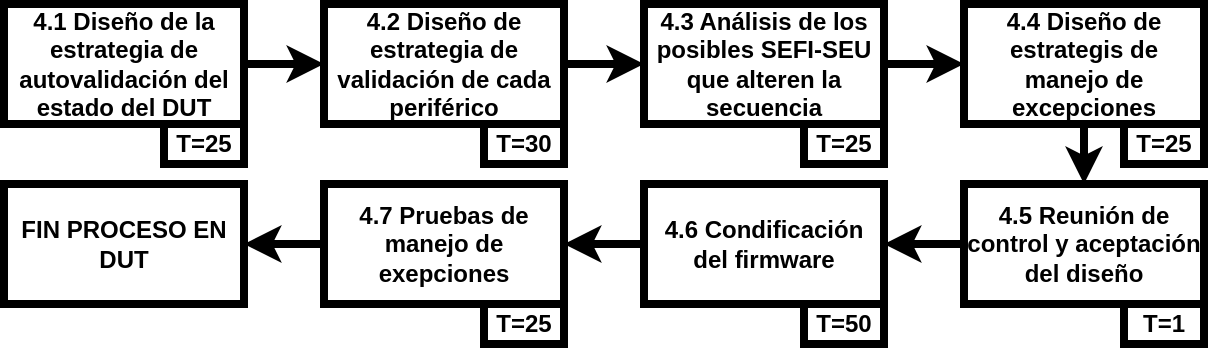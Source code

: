<mxfile version="14.6.13" type="device"><diagram id="K9s0OnhoRYl0UHxGaH0I" name="Page-1"><mxGraphModel dx="868" dy="531" grid="1" gridSize="10" guides="1" tooltips="1" connect="1" arrows="1" fold="1" page="1" pageScale="1" pageWidth="850" pageHeight="1100" math="0" shadow="0"><root><mxCell id="0"/><mxCell id="1" parent="0"/><mxCell id="D6Z_aq9ABWDMVjnEhslP-9" style="edgeStyle=orthogonalEdgeStyle;rounded=0;orthogonalLoop=1;jettySize=auto;html=1;exitX=1;exitY=0.5;exitDx=0;exitDy=0;strokeWidth=4;" edge="1" parent="1" source="D6Z_aq9ABWDMVjnEhslP-1" target="D6Z_aq9ABWDMVjnEhslP-2"><mxGeometry relative="1" as="geometry"/></mxCell><mxCell id="D6Z_aq9ABWDMVjnEhslP-1" value="&lt;b&gt;4.1 Diseño de la estrategia de autovalidación del estado del DUT&lt;/b&gt;" style="rounded=0;whiteSpace=wrap;html=1;strokeWidth=4;" vertex="1" parent="1"><mxGeometry x="110" y="180" width="120" height="60" as="geometry"/></mxCell><mxCell id="D6Z_aq9ABWDMVjnEhslP-10" style="edgeStyle=orthogonalEdgeStyle;rounded=0;orthogonalLoop=1;jettySize=auto;html=1;exitX=1;exitY=0.5;exitDx=0;exitDy=0;entryX=0;entryY=0.5;entryDx=0;entryDy=0;strokeWidth=4;" edge="1" parent="1" source="D6Z_aq9ABWDMVjnEhslP-2" target="D6Z_aq9ABWDMVjnEhslP-3"><mxGeometry relative="1" as="geometry"/></mxCell><mxCell id="D6Z_aq9ABWDMVjnEhslP-2" value="&lt;b&gt;4.2 Diseño de estrategia de validación de cada periférico&lt;/b&gt;" style="rounded=0;whiteSpace=wrap;html=1;strokeWidth=4;" vertex="1" parent="1"><mxGeometry x="270" y="180" width="120" height="60" as="geometry"/></mxCell><mxCell id="D6Z_aq9ABWDMVjnEhslP-11" style="edgeStyle=orthogonalEdgeStyle;rounded=0;orthogonalLoop=1;jettySize=auto;html=1;exitX=1;exitY=0.5;exitDx=0;exitDy=0;entryX=0;entryY=0.5;entryDx=0;entryDy=0;strokeWidth=4;" edge="1" parent="1" source="D6Z_aq9ABWDMVjnEhslP-3" target="D6Z_aq9ABWDMVjnEhslP-4"><mxGeometry relative="1" as="geometry"/></mxCell><mxCell id="D6Z_aq9ABWDMVjnEhslP-3" value="&lt;b&gt;4.3 Análisis de los posibles SEFI-SEU que alteren la secuencia&lt;/b&gt;" style="rounded=0;whiteSpace=wrap;html=1;strokeWidth=4;" vertex="1" parent="1"><mxGeometry x="430" y="180" width="120" height="60" as="geometry"/></mxCell><mxCell id="D6Z_aq9ABWDMVjnEhslP-12" style="edgeStyle=orthogonalEdgeStyle;rounded=0;orthogonalLoop=1;jettySize=auto;html=1;exitX=0.5;exitY=1;exitDx=0;exitDy=0;entryX=0.5;entryY=0;entryDx=0;entryDy=0;strokeWidth=4;" edge="1" parent="1" source="D6Z_aq9ABWDMVjnEhslP-4" target="D6Z_aq9ABWDMVjnEhslP-5"><mxGeometry relative="1" as="geometry"/></mxCell><mxCell id="D6Z_aq9ABWDMVjnEhslP-4" value="&lt;b&gt;4.4 Diseño de estrategis de manejo de excepciones&lt;/b&gt;" style="rounded=0;whiteSpace=wrap;html=1;strokeWidth=4;" vertex="1" parent="1"><mxGeometry x="590" y="180" width="120" height="60" as="geometry"/></mxCell><mxCell id="D6Z_aq9ABWDMVjnEhslP-13" style="edgeStyle=orthogonalEdgeStyle;rounded=0;orthogonalLoop=1;jettySize=auto;html=1;exitX=0;exitY=0.5;exitDx=0;exitDy=0;entryX=1;entryY=0.5;entryDx=0;entryDy=0;strokeWidth=4;" edge="1" parent="1" source="D6Z_aq9ABWDMVjnEhslP-5" target="D6Z_aq9ABWDMVjnEhslP-6"><mxGeometry relative="1" as="geometry"/></mxCell><mxCell id="D6Z_aq9ABWDMVjnEhslP-5" value="&lt;b&gt;4.5 Reunión de control y aceptación del diseño&lt;/b&gt;" style="rounded=0;whiteSpace=wrap;html=1;strokeWidth=4;" vertex="1" parent="1"><mxGeometry x="590" y="270" width="120" height="60" as="geometry"/></mxCell><mxCell id="D6Z_aq9ABWDMVjnEhslP-14" style="edgeStyle=orthogonalEdgeStyle;rounded=0;orthogonalLoop=1;jettySize=auto;html=1;exitX=0;exitY=0.5;exitDx=0;exitDy=0;strokeWidth=4;" edge="1" parent="1" source="D6Z_aq9ABWDMVjnEhslP-6" target="D6Z_aq9ABWDMVjnEhslP-7"><mxGeometry relative="1" as="geometry"/></mxCell><mxCell id="D6Z_aq9ABWDMVjnEhslP-6" value="&lt;b&gt;4.6 Condificación del firmware&lt;/b&gt;" style="rounded=0;whiteSpace=wrap;html=1;strokeWidth=4;" vertex="1" parent="1"><mxGeometry x="430" y="270" width="120" height="60" as="geometry"/></mxCell><mxCell id="D6Z_aq9ABWDMVjnEhslP-15" style="edgeStyle=orthogonalEdgeStyle;rounded=0;orthogonalLoop=1;jettySize=auto;html=1;exitX=0;exitY=0.5;exitDx=0;exitDy=0;strokeWidth=4;" edge="1" parent="1" source="D6Z_aq9ABWDMVjnEhslP-7" target="D6Z_aq9ABWDMVjnEhslP-8"><mxGeometry relative="1" as="geometry"/></mxCell><mxCell id="D6Z_aq9ABWDMVjnEhslP-7" value="&lt;b&gt;4.7 Pruebas de manejo de exepciones&lt;/b&gt;" style="rounded=0;whiteSpace=wrap;html=1;strokeWidth=4;" vertex="1" parent="1"><mxGeometry x="270" y="270" width="120" height="60" as="geometry"/></mxCell><mxCell id="D6Z_aq9ABWDMVjnEhslP-8" value="&lt;b&gt;FIN PROCESO EN DUT&lt;/b&gt;" style="rounded=0;whiteSpace=wrap;html=1;strokeWidth=4;" vertex="1" parent="1"><mxGeometry x="110" y="270" width="120" height="60" as="geometry"/></mxCell><mxCell id="D6Z_aq9ABWDMVjnEhslP-16" value="&lt;b&gt;T=25&lt;/b&gt;" style="rounded=0;whiteSpace=wrap;html=1;strokeWidth=4;" vertex="1" parent="1"><mxGeometry x="190" y="240" width="40" height="20" as="geometry"/></mxCell><mxCell id="D6Z_aq9ABWDMVjnEhslP-17" value="&lt;b&gt;T=30&lt;/b&gt;" style="rounded=0;whiteSpace=wrap;html=1;strokeWidth=4;" vertex="1" parent="1"><mxGeometry x="350" y="240" width="40" height="20" as="geometry"/></mxCell><mxCell id="D6Z_aq9ABWDMVjnEhslP-18" value="&lt;b&gt;T=25&lt;/b&gt;" style="rounded=0;whiteSpace=wrap;html=1;strokeWidth=4;" vertex="1" parent="1"><mxGeometry x="510" y="240" width="40" height="20" as="geometry"/></mxCell><mxCell id="D6Z_aq9ABWDMVjnEhslP-19" value="&lt;b&gt;T=25&lt;/b&gt;" style="rounded=0;whiteSpace=wrap;html=1;strokeWidth=4;" vertex="1" parent="1"><mxGeometry x="670" y="240" width="40" height="20" as="geometry"/></mxCell><mxCell id="D6Z_aq9ABWDMVjnEhslP-20" value="&lt;b&gt;T=1&lt;/b&gt;" style="rounded=0;whiteSpace=wrap;html=1;strokeWidth=4;" vertex="1" parent="1"><mxGeometry x="670" y="330" width="40" height="20" as="geometry"/></mxCell><mxCell id="D6Z_aq9ABWDMVjnEhslP-21" value="&lt;b&gt;T=50&lt;/b&gt;" style="rounded=0;whiteSpace=wrap;html=1;strokeWidth=4;" vertex="1" parent="1"><mxGeometry x="510" y="330" width="40" height="20" as="geometry"/></mxCell><mxCell id="D6Z_aq9ABWDMVjnEhslP-22" value="&lt;b&gt;T=25&lt;/b&gt;" style="rounded=0;whiteSpace=wrap;html=1;strokeWidth=4;" vertex="1" parent="1"><mxGeometry x="350" y="330" width="40" height="20" as="geometry"/></mxCell></root></mxGraphModel></diagram></mxfile>